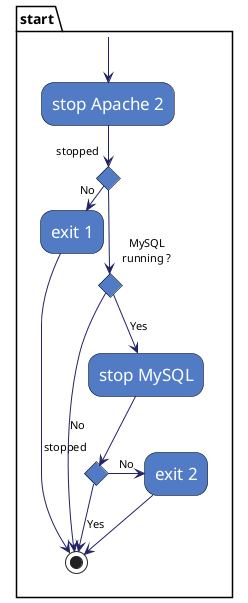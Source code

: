@startuml

skinparam activity {
    FontColor          white
    AttributeFontColor white
    FontSize           17
    AttributeFontSize  15
    AttributeFontname  Droid Sans Mono
    BackgroundColor    #527BC6
    BorderColor        black
    ArrowColor         #222266
}

partition start {
(*) --> "stop Apache 2"
if "stopped" then
    -right-> [No] "exit 1"
    --> (*)
else
    if "MySQL\nrunning ?" then
        --> [Yes] "stop MySQL"
        if "stopped" then
            -right-> [No] "exit 2"
            --> (*)
        else
            --> [Yes] (*)
        endif
    else
        --> [No] (*)
    endif
endif
}

@enduml